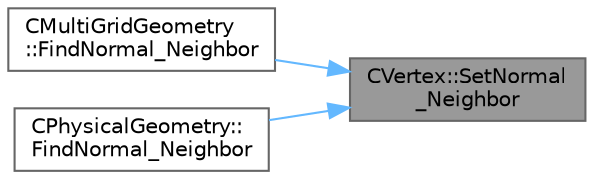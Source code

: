 digraph "CVertex::SetNormal_Neighbor"
{
 // LATEX_PDF_SIZE
  bgcolor="transparent";
  edge [fontname=Helvetica,fontsize=10,labelfontname=Helvetica,labelfontsize=10];
  node [fontname=Helvetica,fontsize=10,shape=box,height=0.2,width=0.4];
  rankdir="RL";
  Node1 [id="Node000001",label="CVertex::SetNormal\l_Neighbor",height=0.2,width=0.4,color="gray40", fillcolor="grey60", style="filled", fontcolor="black",tooltip="Set the index of the closest neighbor to a point on the boundaries."];
  Node1 -> Node2 [id="edge1_Node000001_Node000002",dir="back",color="steelblue1",style="solid",tooltip=" "];
  Node2 [id="Node000002",label="CMultiGridGeometry\l::FindNormal_Neighbor",height=0.2,width=0.4,color="grey40", fillcolor="white", style="filled",URL="$classCMultiGridGeometry.html#a75a71bdd4063eef6efea25cad7c11942",tooltip="Find and store the closest neighbor to a vertex."];
  Node1 -> Node3 [id="edge2_Node000001_Node000003",dir="back",color="steelblue1",style="solid",tooltip=" "];
  Node3 [id="Node000003",label="CPhysicalGeometry::\lFindNormal_Neighbor",height=0.2,width=0.4,color="grey40", fillcolor="white", style="filled",URL="$classCPhysicalGeometry.html#ac394596260d423e6cf767e6693c0957e",tooltip="Find and store the closest neighbor to a vertex."];
}
